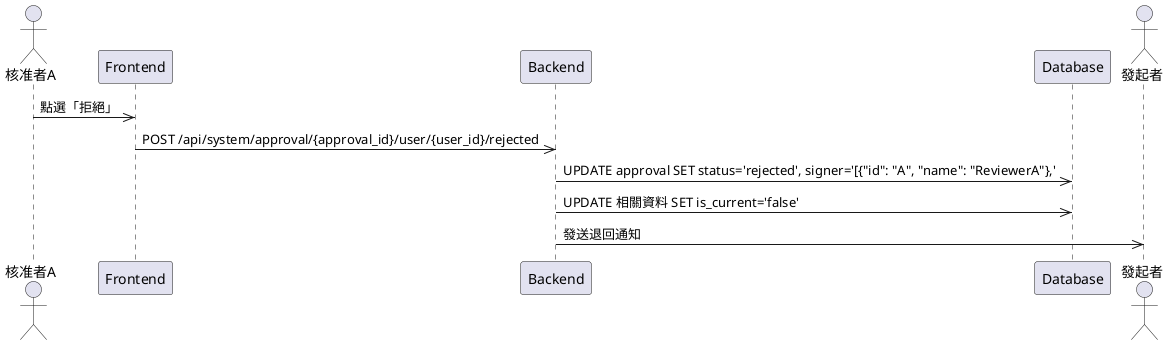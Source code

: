 @startuml
actor ReviewerA as "核准者A"
participant Frontend
participant Backend
participant Database
actor User as "發起者"

ReviewerA ->> Frontend: 點選「拒絕」
Frontend ->> Backend: POST /api/system/approval/{approval_id}/user/{user_id}/rejected
Backend ->> Database: UPDATE approval SET status='rejected', signer='[{"id": "A", "name": "ReviewerA"},'
Backend ->> Database: UPDATE 相關資料 SET is_current='false'
Backend ->> User: 發送退回通知
@enduml